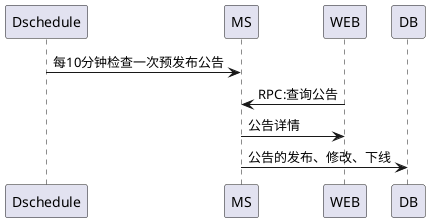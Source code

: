 @startuml
Dschedule -> MS: 每10分钟检查一次预发布公告
WEB -> MS:RPC:查询公告
MS -> WEB:公告详情
MS ->DB:公告的发布、修改、下线
@enduml
